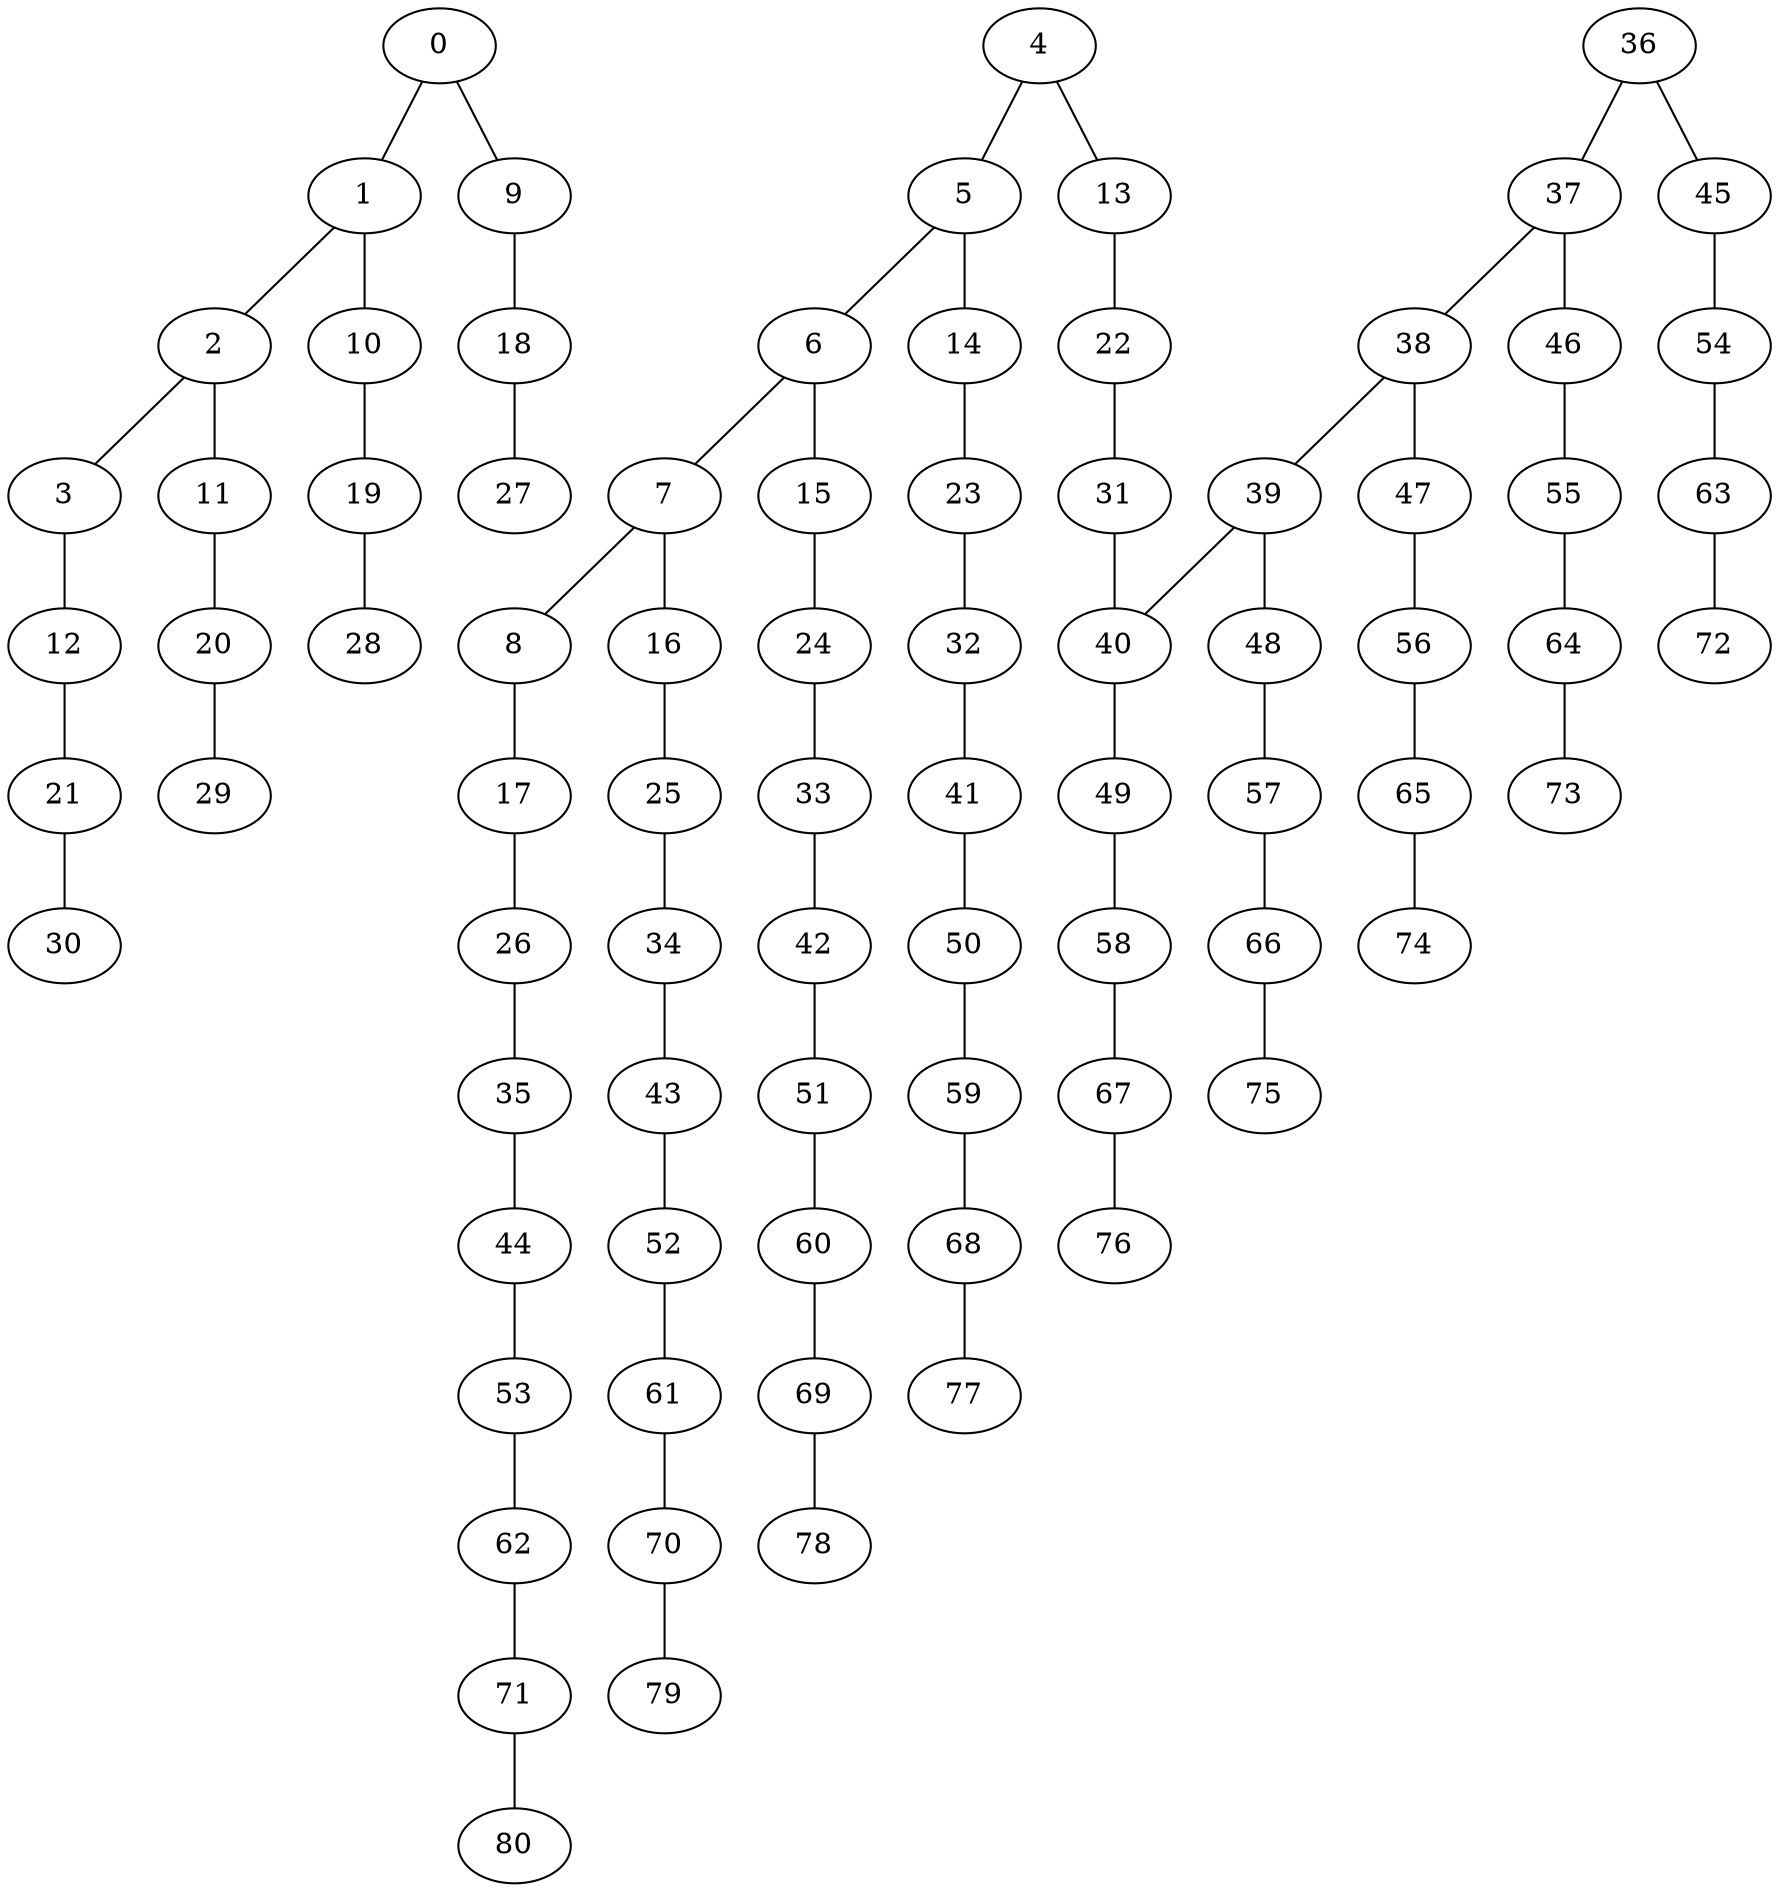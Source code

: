 strict graph {
0 [pos="0,0!" ]
1 [pos="1,0!" ]
2 [pos="2,0!" ]
3 [pos="3,0!" ]
4 [pos="4,0!" ]
5 [pos="5,0!" ]
6 [pos="6,0!" ]
7 [pos="7,0!" ]
8 [pos="8,0!" ]
9 [pos="0,-1!" ]
10 [pos="1,-1!" ]
11 [pos="2,-1!" ]
12 [pos="3,-1!" ]
13 [pos="4,-1!" ]
14 [pos="5,-1!" ]
15 [pos="6,-1!" ]
16 [pos="7,-1!" ]
17 [pos="8,-1!" ]
18 [pos="0,-2!" ]
19 [pos="1,-2!" ]
20 [pos="2,-2!" ]
21 [pos="3,-2!" ]
22 [pos="4,-2!" ]
23 [pos="5,-2!" ]
24 [pos="6,-2!" ]
25 [pos="7,-2!" ]
26 [pos="8,-2!" ]
27 [pos="0,-3!" ]
28 [pos="1,-3!" ]
29 [pos="2,-3!" ]
30 [pos="3,-3!" ]
31 [pos="4,-3!" ]
32 [pos="5,-3!" ]
33 [pos="6,-3!" ]
34 [pos="7,-3!" ]
35 [pos="8,-3!" ]
36 [pos="0,-4!" ]
37 [pos="1,-4!" ]
38 [pos="2,-4!" ]
39 [pos="3,-4!" ]
40 [pos="4,-4!" ]
41 [pos="5,-4!" ]
42 [pos="6,-4!" ]
43 [pos="7,-4!" ]
44 [pos="8,-4!" ]
45 [pos="0,-5!" ]
46 [pos="1,-5!" ]
47 [pos="2,-5!" ]
48 [pos="3,-5!" ]
49 [pos="4,-5!" ]
50 [pos="5,-5!" ]
51 [pos="6,-5!" ]
52 [pos="7,-5!" ]
53 [pos="8,-5!" ]
54 [pos="0,-6!" ]
55 [pos="1,-6!" ]
56 [pos="2,-6!" ]
57 [pos="3,-6!" ]
58 [pos="4,-6!" ]
59 [pos="5,-6!" ]
60 [pos="6,-6!" ]
61 [pos="7,-6!" ]
62 [pos="8,-6!" ]
63 [pos="0,-7!" ]
64 [pos="1,-7!" ]
65 [pos="2,-7!" ]
66 [pos="3,-7!" ]
67 [pos="4,-7!" ]
68 [pos="5,-7!" ]
69 [pos="6,-7!" ]
70 [pos="7,-7!" ]
71 [pos="8,-7!" ]
72 [pos="0,-8!" ]
73 [pos="1,-8!" ]
74 [pos="2,-8!" ]
75 [pos="3,-8!" ]
76 [pos="4,-8!" ]
77 [pos="5,-8!" ]
78 [pos="6,-8!" ]
79 [pos="7,-8!" ]
80 [pos="8,-8!" ]

0 -- 9
0 -- 1
1 -- 0
1 -- 10
1 -- 2
2 -- 1
2 -- 11
2 -- 3
3 -- 2
3 -- 12
4 -- 13
4 -- 5
5 -- 4
5 -- 14
5 -- 6
6 -- 5
6 -- 15
6 -- 7
7 -- 6
7 -- 16
7 -- 8
8 -- 7
8 -- 17
9 -- 0
9 -- 18
10 -- 1
10 -- 19
11 -- 2
11 -- 20
12 -- 3
12 -- 21
13 -- 4
13 -- 22
14 -- 5
14 -- 23
15 -- 6
15 -- 24
16 -- 7
16 -- 25
17 -- 8
17 -- 26
18 -- 9
18 -- 27
19 -- 10
19 -- 28
20 -- 11
20 -- 29
21 -- 12
21 -- 30
22 -- 13
22 -- 31
23 -- 14
23 -- 32
24 -- 15
24 -- 33
25 -- 16
25 -- 34
26 -- 17
26 -- 35
27 -- 18
28 -- 19
29 -- 20
30 -- 21
31 -- 22
31 -- 40
32 -- 23
32 -- 41
33 -- 24
33 -- 42
34 -- 25
34 -- 43
35 -- 26
35 -- 44
36 -- 45
36 -- 37
37 -- 36
37 -- 46
37 -- 38
38 -- 37
38 -- 47
38 -- 39
39 -- 38
39 -- 48
39 -- 40
40 -- 31
40 -- 39
40 -- 49
41 -- 32
41 -- 50
42 -- 33
42 -- 51
43 -- 34
43 -- 52
44 -- 35
44 -- 53
45 -- 36
45 -- 54
46 -- 37
46 -- 55
47 -- 38
47 -- 56
48 -- 39
48 -- 57
49 -- 40
49 -- 58
50 -- 41
50 -- 59
51 -- 42
51 -- 60
52 -- 43
52 -- 61
53 -- 44
53 -- 62
54 -- 45
54 -- 63
55 -- 46
55 -- 64
56 -- 47
56 -- 65
57 -- 48
57 -- 66
58 -- 49
58 -- 67
59 -- 50
59 -- 68
60 -- 51
60 -- 69
61 -- 52
61 -- 70
62 -- 53
62 -- 71
63 -- 54
63 -- 72
64 -- 55
64 -- 73
65 -- 56
65 -- 74
66 -- 57
66 -- 75
67 -- 58
67 -- 76
68 -- 59
68 -- 77
69 -- 60
69 -- 78
70 -- 61
70 -- 79
71 -- 62
71 -- 80
72 -- 63
73 -- 64
74 -- 65
75 -- 66
76 -- 67
77 -- 68
78 -- 69
79 -- 70
80 -- 71
}

